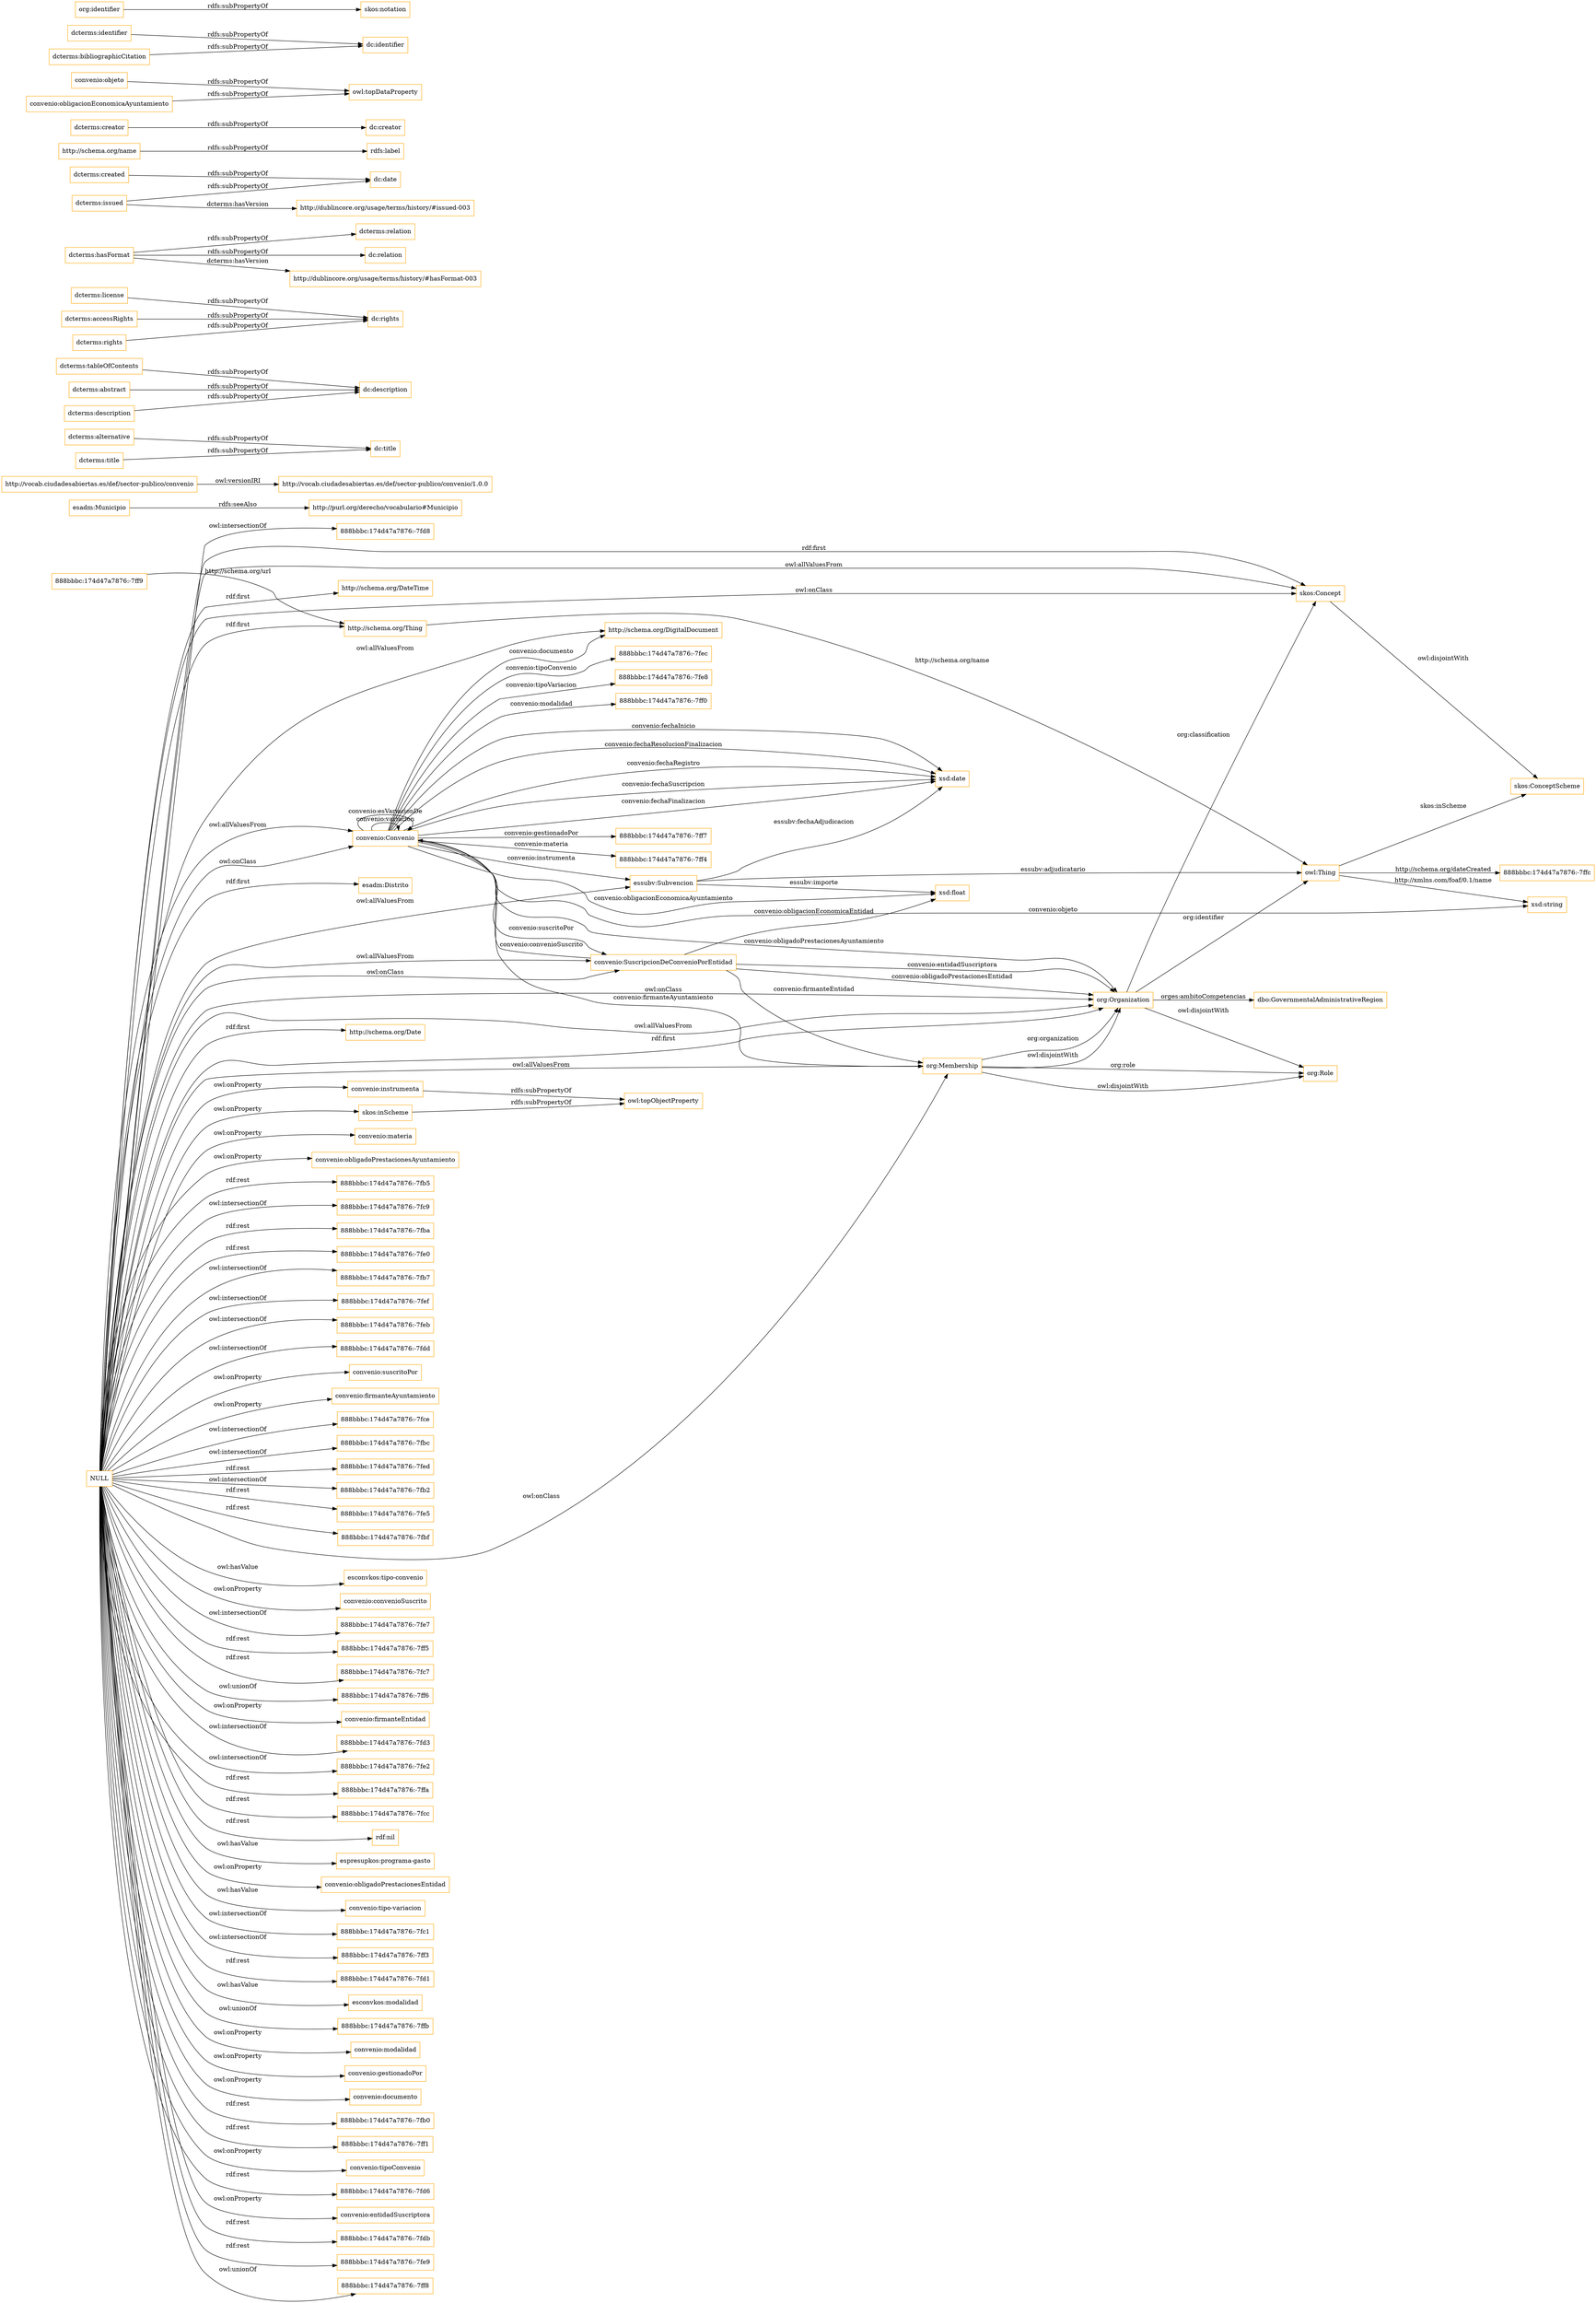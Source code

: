 digraph ar2dtool_diagram { 
rankdir=LR;
size="1501"
node [shape = rectangle, color="orange"]; "convenio:Convenio" "888bbbc:174d47a7876:-7ff7" "888bbbc:174d47a7876:-7ff4" "essubv:Subvencion" "888bbbc:174d47a7876:-7fec" "dbo:GovernmentalAdministrativeRegion" "888bbbc:174d47a7876:-7fe8" "http://schema.org/DateTime" "888bbbc:174d47a7876:-7ff0" "skos:ConceptScheme" "convenio:SuscripcionDeConvenioPorEntidad" "http://schema.org/DigitalDocument" "http://schema.org/Thing" "esadm:Distrito" "888bbbc:174d47a7876:-7ffc" "skos:Concept" "esadm:Municipio" "org:Role" "org:Organization" "http://schema.org/Date" "888bbbc:174d47a7876:-7ff9" "org:Membership" ; /*classes style*/
	"http://vocab.ciudadesabiertas.es/def/sector-publico/convenio" -> "http://vocab.ciudadesabiertas.es/def/sector-publico/convenio/1.0.0" [ label = "owl:versionIRI" ];
	"dcterms:alternative" -> "dc:title" [ label = "rdfs:subPropertyOf" ];
	"dcterms:tableOfContents" -> "dc:description" [ label = "rdfs:subPropertyOf" ];
	"dcterms:license" -> "dc:rights" [ label = "rdfs:subPropertyOf" ];
	"dcterms:hasFormat" -> "dcterms:relation" [ label = "rdfs:subPropertyOf" ];
	"dcterms:hasFormat" -> "dc:relation" [ label = "rdfs:subPropertyOf" ];
	"dcterms:hasFormat" -> "http://dublincore.org/usage/terms/history/#hasFormat-003" [ label = "dcterms:hasVersion" ];
	"dcterms:created" -> "dc:date" [ label = "rdfs:subPropertyOf" ];
	"http://schema.org/name" -> "rdfs:label" [ label = "rdfs:subPropertyOf" ];
	"dcterms:creator" -> "dc:creator" [ label = "rdfs:subPropertyOf" ];
	"dcterms:accessRights" -> "dc:rights" [ label = "rdfs:subPropertyOf" ];
	"dcterms:title" -> "dc:title" [ label = "rdfs:subPropertyOf" ];
	"dcterms:abstract" -> "dc:description" [ label = "rdfs:subPropertyOf" ];
	"skos:Concept" -> "skos:ConceptScheme" [ label = "owl:disjointWith" ];
	"esadm:Municipio" -> "http://purl.org/derecho/vocabulario#Municipio" [ label = "rdfs:seeAlso" ];
	"org:Membership" -> "org:Role" [ label = "owl:disjointWith" ];
	"org:Membership" -> "org:Organization" [ label = "owl:disjointWith" ];
	"convenio:objeto" -> "owl:topDataProperty" [ label = "rdfs:subPropertyOf" ];
	"org:Organization" -> "org:Role" [ label = "owl:disjointWith" ];
	"dcterms:identifier" -> "dc:identifier" [ label = "rdfs:subPropertyOf" ];
	"convenio:instrumenta" -> "owl:topObjectProperty" [ label = "rdfs:subPropertyOf" ];
	"skos:inScheme" -> "owl:topObjectProperty" [ label = "rdfs:subPropertyOf" ];
	"NULL" -> "convenio:materia" [ label = "owl:onProperty" ];
	"NULL" -> "convenio:obligadoPrestacionesAyuntamiento" [ label = "owl:onProperty" ];
	"NULL" -> "888bbbc:174d47a7876:-7fb5" [ label = "rdf:rest" ];
	"NULL" -> "888bbbc:174d47a7876:-7fc9" [ label = "owl:intersectionOf" ];
	"NULL" -> "skos:Concept" [ label = "rdf:first" ];
	"NULL" -> "888bbbc:174d47a7876:-7fba" [ label = "rdf:rest" ];
	"NULL" -> "888bbbc:174d47a7876:-7fe0" [ label = "rdf:rest" ];
	"NULL" -> "888bbbc:174d47a7876:-7fb7" [ label = "owl:intersectionOf" ];
	"NULL" -> "888bbbc:174d47a7876:-7fef" [ label = "owl:intersectionOf" ];
	"NULL" -> "org:Membership" [ label = "owl:allValuesFrom" ];
	"NULL" -> "888bbbc:174d47a7876:-7feb" [ label = "owl:intersectionOf" ];
	"NULL" -> "http://schema.org/Date" [ label = "rdf:first" ];
	"NULL" -> "888bbbc:174d47a7876:-7fdd" [ label = "owl:intersectionOf" ];
	"NULL" -> "org:Organization" [ label = "owl:allValuesFrom" ];
	"NULL" -> "convenio:suscritoPor" [ label = "owl:onProperty" ];
	"NULL" -> "convenio:firmanteAyuntamiento" [ label = "owl:onProperty" ];
	"NULL" -> "convenio:Convenio" [ label = "owl:allValuesFrom" ];
	"NULL" -> "888bbbc:174d47a7876:-7fce" [ label = "owl:intersectionOf" ];
	"NULL" -> "http://schema.org/DateTime" [ label = "rdf:first" ];
	"NULL" -> "888bbbc:174d47a7876:-7fbc" [ label = "owl:intersectionOf" ];
	"NULL" -> "888bbbc:174d47a7876:-7fed" [ label = "rdf:rest" ];
	"NULL" -> "888bbbc:174d47a7876:-7fb2" [ label = "owl:intersectionOf" ];
	"NULL" -> "convenio:SuscripcionDeConvenioPorEntidad" [ label = "owl:onClass" ];
	"NULL" -> "888bbbc:174d47a7876:-7fe5" [ label = "rdf:rest" ];
	"NULL" -> "888bbbc:174d47a7876:-7fbf" [ label = "rdf:rest" ];
	"NULL" -> "esconvkos:tipo-convenio" [ label = "owl:hasValue" ];
	"NULL" -> "convenio:convenioSuscrito" [ label = "owl:onProperty" ];
	"NULL" -> "888bbbc:174d47a7876:-7fe7" [ label = "owl:intersectionOf" ];
	"NULL" -> "888bbbc:174d47a7876:-7ff5" [ label = "rdf:rest" ];
	"NULL" -> "skos:Concept" [ label = "owl:allValuesFrom" ];
	"NULL" -> "888bbbc:174d47a7876:-7fc7" [ label = "rdf:rest" ];
	"NULL" -> "888bbbc:174d47a7876:-7ff6" [ label = "owl:unionOf" ];
	"NULL" -> "convenio:firmanteEntidad" [ label = "owl:onProperty" ];
	"NULL" -> "888bbbc:174d47a7876:-7fd3" [ label = "owl:intersectionOf" ];
	"NULL" -> "888bbbc:174d47a7876:-7fe2" [ label = "owl:intersectionOf" ];
	"NULL" -> "888bbbc:174d47a7876:-7ffa" [ label = "rdf:rest" ];
	"NULL" -> "http://schema.org/DigitalDocument" [ label = "owl:allValuesFrom" ];
	"NULL" -> "888bbbc:174d47a7876:-7fcc" [ label = "rdf:rest" ];
	"NULL" -> "rdf:nil" [ label = "rdf:rest" ];
	"NULL" -> "espresupkos:programa-gasto" [ label = "owl:hasValue" ];
	"NULL" -> "convenio:obligadoPrestacionesEntidad" [ label = "owl:onProperty" ];
	"NULL" -> "convenio:tipo-variacion" [ label = "owl:hasValue" ];
	"NULL" -> "888bbbc:174d47a7876:-7fc1" [ label = "owl:intersectionOf" ];
	"NULL" -> "888bbbc:174d47a7876:-7ff3" [ label = "owl:intersectionOf" ];
	"NULL" -> "888bbbc:174d47a7876:-7fd1" [ label = "rdf:rest" ];
	"NULL" -> "esconvkos:modalidad" [ label = "owl:hasValue" ];
	"NULL" -> "essubv:Subvencion" [ label = "owl:allValuesFrom" ];
	"NULL" -> "888bbbc:174d47a7876:-7ffb" [ label = "owl:unionOf" ];
	"NULL" -> "convenio:modalidad" [ label = "owl:onProperty" ];
	"NULL" -> "esadm:Distrito" [ label = "rdf:first" ];
	"NULL" -> "http://schema.org/Thing" [ label = "rdf:first" ];
	"NULL" -> "convenio:gestionadoPor" [ label = "owl:onProperty" ];
	"NULL" -> "convenio:Convenio" [ label = "owl:onClass" ];
	"NULL" -> "convenio:SuscripcionDeConvenioPorEntidad" [ label = "owl:allValuesFrom" ];
	"NULL" -> "convenio:documento" [ label = "owl:onProperty" ];
	"NULL" -> "org:Membership" [ label = "owl:onClass" ];
	"NULL" -> "skos:Concept" [ label = "owl:onClass" ];
	"NULL" -> "888bbbc:174d47a7876:-7fb0" [ label = "rdf:rest" ];
	"NULL" -> "888bbbc:174d47a7876:-7ff1" [ label = "rdf:rest" ];
	"NULL" -> "skos:inScheme" [ label = "owl:onProperty" ];
	"NULL" -> "convenio:tipoConvenio" [ label = "owl:onProperty" ];
	"NULL" -> "888bbbc:174d47a7876:-7fd6" [ label = "rdf:rest" ];
	"NULL" -> "convenio:instrumenta" [ label = "owl:onProperty" ];
	"NULL" -> "convenio:entidadSuscriptora" [ label = "owl:onProperty" ];
	"NULL" -> "888bbbc:174d47a7876:-7fdb" [ label = "rdf:rest" ];
	"NULL" -> "888bbbc:174d47a7876:-7fe9" [ label = "rdf:rest" ];
	"NULL" -> "888bbbc:174d47a7876:-7ff8" [ label = "owl:unionOf" ];
	"NULL" -> "888bbbc:174d47a7876:-7fd8" [ label = "owl:intersectionOf" ];
	"NULL" -> "org:Organization" [ label = "rdf:first" ];
	"NULL" -> "org:Organization" [ label = "owl:onClass" ];
	"dcterms:rights" -> "dc:rights" [ label = "rdfs:subPropertyOf" ];
	"convenio:obligacionEconomicaAyuntamiento" -> "owl:topDataProperty" [ label = "rdfs:subPropertyOf" ];
	"dcterms:issued" -> "dc:date" [ label = "rdfs:subPropertyOf" ];
	"dcterms:issued" -> "http://dublincore.org/usage/terms/history/#issued-003" [ label = "dcterms:hasVersion" ];
	"dcterms:bibliographicCitation" -> "dc:identifier" [ label = "rdfs:subPropertyOf" ];
	"dcterms:description" -> "dc:description" [ label = "rdfs:subPropertyOf" ];
	"org:identifier" -> "skos:notation" [ label = "rdfs:subPropertyOf" ];
	"owl:Thing" -> "xsd:string" [ label = "http://xmlns.com/foaf/0.1/name" ];
	"convenio:Convenio" -> "convenio:Convenio" [ label = "convenio:variacion" ];
	"convenio:Convenio" -> "org:Membership" [ label = "convenio:firmanteAyuntamiento" ];
	"convenio:SuscripcionDeConvenioPorEntidad" -> "org:Membership" [ label = "convenio:firmanteEntidad" ];
	"convenio:Convenio" -> "http://schema.org/DigitalDocument" [ label = "convenio:documento" ];
	"convenio:Convenio" -> "xsd:date" [ label = "convenio:fechaSuscripcion" ];
	"essubv:Subvencion" -> "xsd:date" [ label = "essubv:fechaAdjudicacion" ];
	"owl:Thing" -> "888bbbc:174d47a7876:-7ffc" [ label = "http://schema.org/dateCreated" ];
	"888bbbc:174d47a7876:-7ff9" -> "http://schema.org/Thing" [ label = "http://schema.org/url" ];
	"convenio:Convenio" -> "convenio:Convenio" [ label = "convenio:esVariacionDe" ];
	"owl:Thing" -> "skos:ConceptScheme" [ label = "skos:inScheme" ];
	"convenio:Convenio" -> "xsd:date" [ label = "convenio:fechaFinalizacion" ];
	"convenio:SuscripcionDeConvenioPorEntidad" -> "org:Organization" [ label = "convenio:entidadSuscriptora" ];
	"http://schema.org/Thing" -> "owl:Thing" [ label = "http://schema.org/name" ];
	"convenio:SuscripcionDeConvenioPorEntidad" -> "convenio:Convenio" [ label = "convenio:convenioSuscrito" ];
	"convenio:SuscripcionDeConvenioPorEntidad" -> "org:Organization" [ label = "convenio:obligadoPrestacionesEntidad" ];
	"essubv:Subvencion" -> "owl:Thing" [ label = "essubv:adjudicatario" ];
	"org:Organization" -> "owl:Thing" [ label = "org:identifier" ];
	"org:Organization" -> "skos:Concept" [ label = "org:classification" ];
	"convenio:Convenio" -> "xsd:date" [ label = "convenio:fechaInicio" ];
	"convenio:Convenio" -> "essubv:Subvencion" [ label = "convenio:instrumenta" ];
	"convenio:Convenio" -> "888bbbc:174d47a7876:-7fec" [ label = "convenio:tipoConvenio" ];
	"convenio:SuscripcionDeConvenioPorEntidad" -> "xsd:float" [ label = "convenio:obligacionEconomicaEntidad" ];
	"org:Membership" -> "org:Organization" [ label = "org:organization" ];
	"convenio:Convenio" -> "xsd:string" [ label = "convenio:objeto" ];
	"convenio:Convenio" -> "888bbbc:174d47a7876:-7ff0" [ label = "convenio:modalidad" ];
	"convenio:Convenio" -> "org:Organization" [ label = "convenio:obligadoPrestacionesAyuntamiento" ];
	"org:Membership" -> "org:Role" [ label = "org:role" ];
	"convenio:Convenio" -> "888bbbc:174d47a7876:-7ff7" [ label = "convenio:gestionadoPor" ];
	"convenio:Convenio" -> "xsd:float" [ label = "convenio:obligacionEconomicaAyuntamiento" ];
	"essubv:Subvencion" -> "xsd:float" [ label = "essubv:importe" ];
	"convenio:Convenio" -> "888bbbc:174d47a7876:-7fe8" [ label = "convenio:tipoVariacion" ];
	"convenio:Convenio" -> "xsd:date" [ label = "convenio:fechaResolucionFinalizacion" ];
	"convenio:Convenio" -> "888bbbc:174d47a7876:-7ff4" [ label = "convenio:materia" ];
	"org:Organization" -> "dbo:GovernmentalAdministrativeRegion" [ label = "orges:ambitoCompetencias" ];
	"convenio:Convenio" -> "xsd:date" [ label = "convenio:fechaRegistro" ];
	"convenio:Convenio" -> "convenio:SuscripcionDeConvenioPorEntidad" [ label = "convenio:suscritoPor" ];

}
